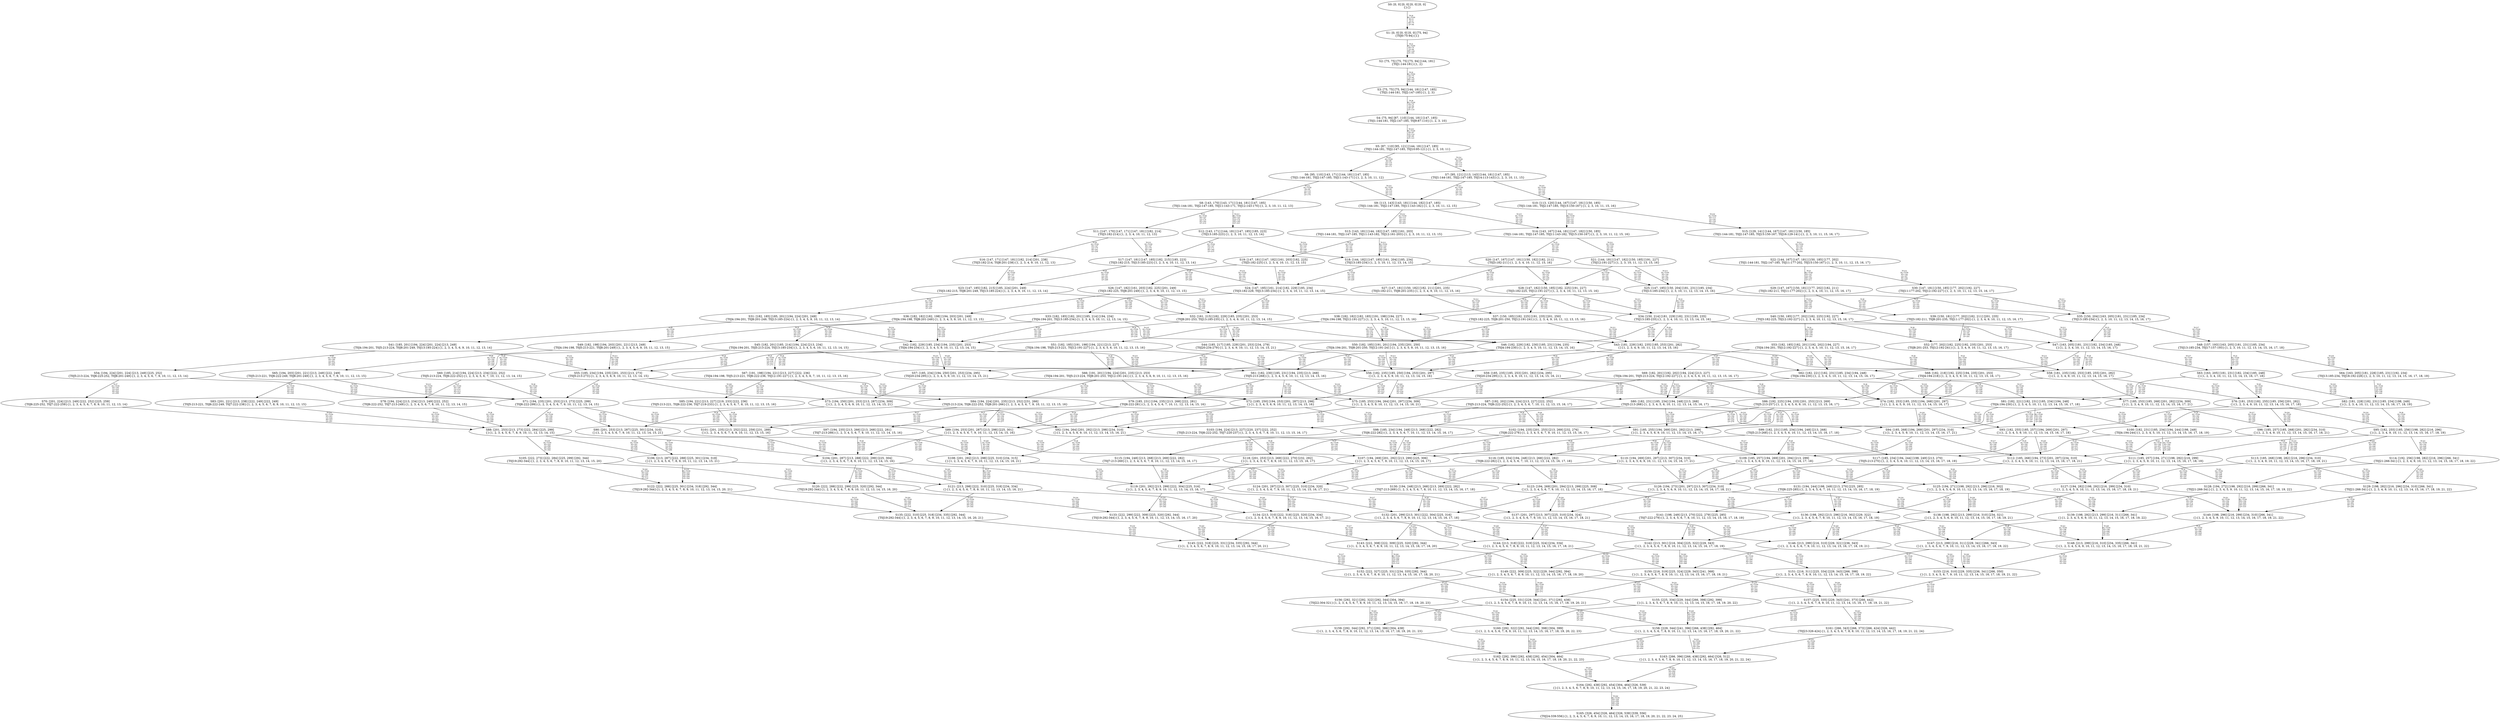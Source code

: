 digraph {
	S0[label="S0: [0, 0] [0, 0] [0, 0] [0, 0] \n{}{}"];
	S1[label="S1: [0, 0] [0, 0] [0, 0] [75, 94] \n{T0J0:75-94}{1}"];
	S2[label="S2: [75, 75] [75, 75] [75, 94] [144, 181] \n{T0J1:144-181}{1, 2}"];
	S3[label="S3: [75, 75] [75, 94] [144, 181] [147, 185] \n{T0J1:144-181, T0J2:147-185}{1, 2, 3}"];
	S4[label="S4: [75, 94] [87, 110] [144, 181] [147, 185] \n{T0J1:144-181, T0J2:147-185, T0J9:87-110}{1, 2, 3, 10}"];
	S5[label="S5: [87, 110] [95, 121] [144, 181] [147, 185] \n{T0J1:144-181, T0J2:147-185, T0J10:95-121}{1, 2, 3, 10, 11}"];
	S6[label="S6: [95, 110] [143, 171] [144, 181] [147, 185] \n{T0J1:144-181, T0J2:147-185, T0J11:143-171}{1, 2, 3, 10, 11, 12}"];
	S7[label="S7: [95, 121] [113, 143] [144, 181] [147, 185] \n{T0J1:144-181, T0J2:147-185, T0J14:113-143}{1, 2, 3, 10, 11, 15}"];
	S8[label="S8: [143, 170] [143, 171] [144, 181] [147, 185] \n{T0J1:144-181, T0J2:147-185, T0J11:143-171, T0J12:143-170}{1, 2, 3, 10, 11, 12, 13}"];
	S9[label="S9: [113, 143] [143, 181] [144, 182] [147, 185] \n{T0J1:144-181, T0J2:147-185, T0J11:143-182}{1, 2, 3, 10, 11, 12, 15}"];
	S10[label="S10: [113, 120] [144, 167] [147, 181] [150, 185] \n{T0J1:144-181, T0J2:147-185, T0J15:150-167}{1, 2, 3, 10, 11, 15, 16}"];
	S11[label="S11: [147, 170] [147, 171] [147, 181] [182, 214] \n{T0J3:182-214}{1, 2, 3, 4, 10, 11, 12, 13}"];
	S12[label="S12: [143, 171] [144, 181] [147, 185] [185, 223] \n{T0J13:185-223}{1, 2, 3, 10, 11, 12, 13, 14}"];
	S13[label="S13: [143, 181] [144, 182] [147, 185] [161, 203] \n{T0J1:144-181, T0J2:147-185, T0J11:143-182, T0J12:161-203}{1, 2, 3, 10, 11, 12, 13, 15}"];
	S14[label="S14: [143, 167] [144, 181] [147, 182] [150, 185] \n{T0J1:144-181, T0J2:147-185, T0J11:143-182, T0J15:150-167}{1, 2, 3, 10, 11, 12, 15, 16}"];
	S15[label="S15: [129, 141] [144, 167] [147, 181] [150, 185] \n{T0J1:144-181, T0J2:147-185, T0J15:150-167, T0J16:129-141}{1, 2, 3, 10, 11, 15, 16, 17}"];
	S16[label="S16: [147, 171] [147, 181] [182, 214] [201, 238] \n{T0J3:182-214, T0J8:201-238}{1, 2, 3, 4, 9, 10, 11, 12, 13}"];
	S17[label="S17: [147, 181] [147, 185] [182, 215] [185, 223] \n{T0J3:182-215, T0J13:185-223}{1, 2, 3, 4, 10, 11, 12, 13, 14}"];
	S18[label="S18: [144, 182] [147, 185] [161, 204] [185, 234] \n{T0J13:185-234}{1, 2, 3, 10, 11, 12, 13, 14, 15}"];
	S19[label="S19: [147, 181] [147, 182] [161, 203] [182, 225] \n{T0J3:182-225}{1, 2, 3, 4, 10, 11, 12, 13, 15}"];
	S20[label="S20: [147, 167] [147, 181] [150, 182] [182, 211] \n{T0J3:182-211}{1, 2, 3, 4, 10, 11, 12, 15, 16}"];
	S21[label="S21: [144, 181] [147, 182] [150, 185] [191, 227] \n{T0J12:191-227}{1, 2, 3, 10, 11, 12, 13, 15, 16}"];
	S22[label="S22: [144, 167] [147, 181] [150, 185] [177, 202] \n{T0J1:144-181, T0J2:147-185, T0J11:177-202, T0J15:150-167}{1, 2, 3, 10, 11, 12, 15, 16, 17}"];
	S23[label="S23: [147, 185] [182, 215] [185, 224] [201, 249] \n{T0J3:182-215, T0J8:201-249, T0J13:185-224}{1, 2, 3, 4, 9, 10, 11, 12, 13, 14}"];
	S24[label="S24: [147, 185] [161, 214] [182, 229] [185, 234] \n{T0J3:182-229, T0J13:185-234}{1, 2, 3, 4, 10, 11, 12, 13, 14, 15}"];
	S25[label="S25: [147, 185] [150, 204] [181, 231] [185, 234] \n{T0J13:185-234}{1, 2, 3, 10, 11, 12, 13, 14, 15, 16}"];
	S26[label="S26: [147, 182] [161, 203] [182, 225] [201, 249] \n{T0J3:182-225, T0J8:201-249}{1, 2, 3, 4, 9, 10, 11, 12, 13, 15}"];
	S27[label="S27: [147, 181] [150, 182] [182, 211] [201, 235] \n{T0J3:182-211, T0J8:201-235}{1, 2, 3, 4, 9, 10, 11, 12, 15, 16}"];
	S28[label="S28: [147, 182] [150, 185] [182, 225] [191, 227] \n{T0J3:182-225, T0J12:191-227}{1, 2, 3, 4, 10, 11, 12, 13, 15, 16}"];
	S29[label="S29: [147, 167] [150, 181] [177, 202] [182, 211] \n{T0J3:182-211, T0J11:177-202}{1, 2, 3, 4, 10, 11, 12, 15, 16, 17}"];
	S30[label="S30: [147, 181] [150, 185] [177, 202] [192, 227] \n{T0J11:177-202, T0J12:192-227}{1, 2, 3, 10, 11, 12, 13, 15, 16, 17}"];
	S31[label="S31: [182, 185] [185, 201] [194, 224] [201, 249] \n{T0J4:194-201, T0J8:201-249, T0J13:185-224}{1, 2, 3, 4, 5, 9, 10, 11, 12, 13, 14}"];
	S32[label="S32: [161, 215] [182, 229] [185, 235] [201, 253] \n{T0J8:201-253, T0J13:185-235}{1, 2, 3, 4, 9, 10, 11, 12, 13, 14, 15}"];
	S33[label="S33: [182, 185] [182, 201] [185, 214] [194, 234] \n{T0J4:194-201, T0J13:185-234}{1, 2, 3, 4, 5, 10, 11, 12, 13, 14, 15}"];
	S34[label="S34: [150, 214] [181, 229] [182, 231] [185, 235] \n{T0J13:185-235}{1, 2, 3, 4, 10, 11, 12, 13, 14, 15, 16}"];
	S35[label="S35: [150, 204] [163, 205] [181, 231] [185, 234] \n{T0J13:185-234}{1, 2, 3, 10, 11, 12, 13, 14, 15, 16, 17}"];
	S36[label="S36: [182, 182] [182, 198] [194, 203] [201, 249] \n{T0J4:194-198, T0J8:201-249}{1, 2, 3, 4, 5, 9, 10, 11, 12, 13, 15}"];
	S37[label="S37: [150, 185] [182, 225] [191, 235] [201, 250] \n{T0J3:182-225, T0J8:201-250, T0J12:191-241}{1, 2, 3, 4, 9, 10, 11, 12, 13, 15, 16}"];
	S38[label="S38: [182, 182] [182, 185] [191, 198] [194, 227] \n{T0J4:194-198, T0J12:191-227}{1, 2, 3, 4, 5, 10, 11, 12, 13, 15, 16}"];
	S39[label="S39: [150, 181] [177, 202] [182, 211] [201, 235] \n{T0J3:182-211, T0J8:201-235, T0J11:177-202}{1, 2, 3, 4, 9, 10, 11, 12, 15, 16, 17}"];
	S40[label="S40: [150, 185] [177, 202] [182, 225] [192, 227] \n{T0J3:182-225, T0J12:192-227}{1, 2, 3, 4, 10, 11, 12, 13, 15, 16, 17}"];
	S41[label="S41: [185, 201] [194, 224] [201, 224] [213, 249] \n{T0J4:194-201, T0J5:213-224, T0J8:201-249, T0J13:185-224}{1, 2, 3, 4, 5, 6, 9, 10, 11, 12, 13, 14}"];
	S42[label="S42: [182, 229] [185, 234] [194, 235] [201, 253] \n{T0J4:194-234}{1, 2, 3, 4, 5, 9, 10, 11, 12, 13, 14, 15}"];
	S43[label="S43: [181, 229] [182, 235] [185, 253] [201, 282] \n{}{1, 2, 3, 4, 9, 10, 11, 12, 13, 14, 15, 16}"];
	S44[label="S44: [185, 217] [185, 229] [201, 253] [234, 279] \n{T0J20:234-279}{1, 2, 3, 4, 9, 10, 11, 12, 13, 14, 15, 21}"];
	S45[label="S45: [182, 201] [185, 214] [194, 224] [213, 234] \n{T0J4:194-201, T0J5:213-224, T0J13:185-234}{1, 2, 3, 4, 5, 6, 10, 11, 12, 13, 14, 15}"];
	S46[label="S46: [182, 229] [182, 230] [185, 231] [194, 235] \n{T0J4:194-230}{1, 2, 3, 4, 5, 10, 11, 12, 13, 14, 15, 16}"];
	S47[label="S47: [163, 205] [181, 231] [182, 234] [185, 248] \n{}{1, 2, 3, 4, 10, 11, 12, 13, 14, 15, 16, 17}"];
	S48[label="S48: [157, 193] [163, 205] [181, 231] [185, 234] \n{T0J13:185-234, T0J17:157-193}{1, 2, 3, 10, 11, 12, 13, 14, 15, 16, 17, 18}"];
	S49[label="S49: [182, 198] [194, 203] [201, 221] [213, 249] \n{T0J4:194-198, T0J5:213-221, T0J8:201-249}{1, 2, 3, 4, 5, 6, 9, 10, 11, 12, 13, 15}"];
	S50[label="S50: [182, 185] [191, 201] [194, 235] [201, 250] \n{T0J4:194-201, T0J8:201-250, T0J12:191-241}{1, 2, 3, 4, 5, 9, 10, 11, 12, 13, 15, 16}"];
	S51[label="S51: [182, 185] [191, 198] [194, 221] [213, 227] \n{T0J4:194-198, T0J5:213-221, T0J12:191-227}{1, 2, 3, 4, 5, 6, 10, 11, 12, 13, 15, 16}"];
	S52[label="S52: [177, 202] [182, 225] [192, 235] [201, 253] \n{T0J8:201-253, T0J12:192-241}{1, 2, 3, 4, 9, 10, 11, 12, 13, 15, 16, 17}"];
	S53[label="S53: [182, 185] [182, 201] [192, 202] [194, 227] \n{T0J4:194-201, T0J12:192-227}{1, 2, 3, 4, 5, 10, 11, 12, 13, 15, 16, 17}"];
	S54[label="S54: [194, 224] [201, 224] [213, 249] [225, 252] \n{T0J5:213-224, T0J6:225-252, T0J8:201-249}{1, 2, 3, 4, 5, 6, 7, 9, 10, 11, 12, 13, 14}"];
	S55[label="S55: [185, 234] [194, 235] [201, 253] [213, 273] \n{T0J5:213-273}{1, 2, 3, 4, 5, 6, 9, 10, 11, 12, 13, 14, 15}"];
	S56[label="S56: [182, 235] [185, 250] [194, 253] [201, 297] \n{}{1, 2, 3, 4, 5, 9, 10, 11, 12, 13, 14, 15, 16}"];
	S57[label="S57: [185, 234] [194, 250] [201, 253] [234, 295] \n{T0J20:234-295}{1, 2, 3, 4, 5, 9, 10, 11, 12, 13, 14, 15, 21}"];
	S58[label="S58: [181, 235] [182, 253] [185, 255] [201, 282] \n{}{1, 2, 3, 4, 9, 10, 11, 12, 13, 14, 15, 16, 17}"];
	S59[label="S59: [185, 235] [185, 253] [201, 282] [234, 295] \n{T0J20:234-295}{1, 2, 3, 4, 9, 10, 11, 12, 13, 14, 15, 16, 21}"];
	S60[label="S60: [185, 214] [194, 224] [213, 234] [222, 252] \n{T0J5:213-224, T0J6:222-252}{1, 2, 3, 4, 5, 6, 7, 10, 11, 12, 13, 14, 15}"];
	S61[label="S61: [182, 230] [185, 231] [194, 235] [213, 268] \n{T0J5:213-268}{1, 2, 3, 4, 5, 6, 10, 11, 12, 13, 14, 15, 16}"];
	S62[label="S62: [182, 221] [182, 231] [185, 234] [194, 248] \n{T0J4:194-230}{1, 2, 3, 4, 5, 10, 11, 12, 13, 14, 15, 16, 17}"];
	S63[label="S63: [163, 205] [181, 231] [182, 234] [185, 248] \n{}{1, 2, 3, 4, 10, 11, 12, 13, 14, 15, 16, 17, 18}"];
	S64[label="S64: [163, 205] [181, 228] [185, 231] [192, 234] \n{T0J13:185-234, T0J18:192-228}{1, 2, 3, 10, 11, 12, 13, 14, 15, 16, 17, 18, 19}"];
	S65[label="S65: [194, 203] [201, 221] [213, 249] [222, 249] \n{T0J5:213-221, T0J6:222-249, T0J8:201-249}{1, 2, 3, 4, 5, 6, 7, 9, 10, 11, 12, 13, 15}"];
	S66[label="S66: [191, 201] [194, 224] [201, 235] [213, 253] \n{T0J4:194-201, T0J5:213-224, T0J8:201-253, T0J12:191-241}{1, 2, 3, 4, 5, 6, 9, 10, 11, 12, 13, 15, 16}"];
	S67[label="S67: [191, 198] [194, 221] [213, 227] [222, 236] \n{T0J4:194-198, T0J5:213-221, T0J6:222-236, T0J12:191-227}{1, 2, 3, 4, 5, 6, 7, 10, 11, 12, 13, 15, 16}"];
	S68[label="S68: [182, 218] [192, 225] [194, 235] [201, 253] \n{T0J4:194-218}{1, 2, 3, 4, 5, 9, 10, 11, 12, 13, 15, 16, 17}"];
	S69[label="S69: [182, 201] [192, 202] [194, 224] [213, 227] \n{T0J4:194-201, T0J5:213-224, T0J12:192-227}{1, 2, 3, 4, 5, 6, 10, 11, 12, 13, 15, 16, 17}"];
	S70[label="S70: [201, 224] [213, 249] [222, 252] [225, 259] \n{T0J6:225-252, T0J7:222-259}{1, 2, 3, 4, 5, 6, 7, 8, 9, 10, 11, 12, 13, 14}"];
	S71[label="S71: [194, 235] [201, 253] [213, 273] [225, 299] \n{T0J6:222-299}{1, 2, 3, 4, 5, 6, 7, 9, 10, 11, 12, 13, 14, 15}"];
	S72[label="S72: [185, 250] [194, 253] [201, 287] [213, 298] \n{}{1, 2, 3, 4, 5, 6, 9, 10, 11, 12, 13, 14, 15, 16}"];
	S73[label="S73: [194, 250] [201, 253] [213, 287] [234, 309] \n{}{1, 2, 3, 4, 5, 6, 9, 10, 11, 12, 13, 14, 15, 21}"];
	S74[label="S74: [182, 253] [185, 255] [194, 268] [201, 297] \n{}{1, 2, 3, 4, 5, 9, 10, 11, 12, 13, 14, 15, 16, 17}"];
	S75[label="S75: [185, 253] [194, 264] [201, 297] [234, 309] \n{}{1, 2, 3, 4, 5, 9, 10, 11, 12, 13, 14, 15, 16, 21}"];
	S76[label="S76: [181, 253] [182, 255] [185, 256] [201, 282] \n{}{1, 2, 3, 4, 9, 10, 11, 12, 13, 14, 15, 16, 17, 18}"];
	S77[label="S77: [185, 253] [185, 268] [201, 282] [234, 309] \n{}{1, 2, 3, 4, 9, 10, 11, 12, 13, 14, 15, 16, 17, 21}"];
	S78[label="S78: [194, 224] [213, 234] [213, 249] [222, 252] \n{T0J6:222-252, T0J7:213-249}{1, 2, 3, 4, 5, 6, 7, 8, 10, 11, 12, 13, 14, 15}"];
	S79[label="S79: [185, 231] [194, 235] [213, 268] [222, 281] \n{T0J6:222-281}{1, 2, 3, 4, 5, 6, 7, 10, 11, 12, 13, 14, 15, 16}"];
	S80[label="S80: [182, 231] [185, 234] [194, 248] [213, 268] \n{T0J5:213-268}{1, 2, 3, 4, 5, 6, 10, 11, 12, 13, 14, 15, 16, 17}"];
	S81[label="S81: [182, 221] [182, 231] [185, 234] [194, 248] \n{T0J4:194-230}{1, 2, 3, 4, 5, 10, 11, 12, 13, 14, 15, 16, 17, 18}"];
	S82[label="S82: [181, 228] [182, 231] [185, 234] [198, 249] \n{}{1, 2, 3, 4, 10, 11, 12, 13, 14, 15, 16, 17, 18, 19}"];
	S83[label="S83: [201, 221] [213, 238] [222, 249] [222, 249] \n{T0J5:213-221, T0J6:222-249, T0J7:222-238}{1, 2, 3, 4, 5, 6, 7, 8, 9, 10, 11, 12, 13, 15}"];
	S84[label="S84: [194, 224] [201, 235] [213, 252] [231, 266] \n{T0J5:213-224, T0J6:222-252, T0J8:201-266}{1, 2, 3, 4, 5, 6, 7, 9, 10, 11, 12, 13, 15, 16}"];
	S85[label="S85: [194, 221] [213, 227] [219, 233] [222, 236] \n{T0J5:213-221, T0J6:222-236, T0J7:219-233}{1, 2, 3, 4, 5, 6, 7, 8, 10, 11, 12, 13, 15, 16}"];
	S86[label="S86: [192, 225] [194, 235] [201, 253] [213, 269] \n{T0J5:213-257}{1, 2, 3, 4, 5, 6, 9, 10, 11, 12, 13, 15, 16, 17}"];
	S87[label="S87: [192, 202] [194, 224] [213, 227] [222, 252] \n{T0J5:213-224, T0J6:222-252}{1, 2, 3, 4, 5, 6, 7, 10, 11, 12, 13, 15, 16, 17}"];
	S88[label="S88: [201, 253] [213, 273] [222, 284] [225, 299] \n{}{1, 2, 3, 4, 5, 6, 7, 8, 9, 10, 11, 12, 13, 14, 15}"];
	S89[label="S89: [194, 253] [201, 287] [213, 298] [225, 301] \n{}{1, 2, 3, 4, 5, 6, 7, 9, 10, 11, 12, 13, 14, 15, 16}"];
	S90[label="S90: [201, 253] [213, 287] [225, 301] [234, 310] \n{}{1, 2, 3, 4, 5, 6, 7, 9, 10, 11, 12, 13, 14, 15, 21}"];
	S91[label="S91: [185, 255] [194, 269] [201, 292] [213, 299] \n{}{1, 2, 3, 4, 5, 6, 9, 10, 11, 12, 13, 14, 15, 16, 17}"];
	S92[label="S92: [194, 264] [201, 292] [213, 298] [234, 310] \n{}{1, 2, 3, 4, 5, 6, 9, 10, 11, 12, 13, 14, 15, 16, 21}"];
	S93[label="S93: [182, 255] [185, 257] [194, 269] [201, 297] \n{}{1, 2, 3, 4, 5, 9, 10, 11, 12, 13, 14, 15, 16, 17, 18}"];
	S94[label="S94: [185, 268] [194, 269] [201, 297] [234, 310] \n{}{1, 2, 3, 4, 5, 9, 10, 11, 12, 13, 14, 15, 16, 17, 21}"];
	S95[label="S95: [182, 255] [185, 256] [198, 282] [216, 296] \n{}{1, 2, 3, 4, 9, 10, 11, 12, 13, 14, 15, 16, 17, 18, 19}"];
	S96[label="S96: [185, 257] [185, 268] [201, 282] [234, 310] \n{}{1, 2, 3, 4, 9, 10, 11, 12, 13, 14, 15, 16, 17, 18, 21}"];
	S97[label="S97: [194, 235] [213, 266] [213, 268] [222, 281] \n{T0J7:213-266}{1, 2, 3, 4, 5, 6, 7, 8, 10, 11, 12, 13, 14, 15, 16}"];
	S98[label="S98: [185, 234] [194, 248] [213, 268] [222, 282] \n{T0J6:222-282}{1, 2, 3, 4, 5, 6, 7, 10, 11, 12, 13, 14, 15, 16, 17}"];
	S99[label="S99: [182, 231] [185, 234] [194, 248] [213, 268] \n{T0J5:213-268}{1, 2, 3, 4, 5, 6, 10, 11, 12, 13, 14, 15, 16, 17, 18}"];
	S100[label="S100: [182, 231] [185, 234] [194, 244] [198, 249] \n{T0J4:194-244}{1, 2, 3, 4, 5, 10, 11, 12, 13, 14, 15, 16, 17, 18, 19}"];
	S101[label="S101: [201, 235] [213, 252] [222, 259] [231, 289] \n{}{1, 2, 3, 4, 5, 6, 7, 8, 9, 10, 11, 12, 13, 15, 16}"];
	S102[label="S102: [194, 235] [201, 253] [213, 269] [232, 276] \n{T0J6:222-276}{1, 2, 3, 4, 5, 6, 7, 9, 10, 11, 12, 13, 15, 16, 17}"];
	S103[label="S103: [194, 224] [213, 227] [220, 237] [222, 252] \n{T0J5:213-224, T0J6:222-252, T0J7:220-237}{1, 2, 3, 4, 5, 6, 7, 8, 10, 11, 12, 13, 15, 16, 17}"];
	S104[label="S104: [201, 287] [213, 288] [222, 299] [225, 304] \n{}{1, 2, 3, 4, 5, 6, 7, 8, 9, 10, 11, 12, 13, 14, 15, 16}"];
	S105[label="S105: [222, 273] [222, 284] [225, 299] [292, 344] \n{T0J19:292-344}{1, 2, 3, 4, 5, 6, 7, 8, 9, 10, 11, 12, 13, 14, 15, 20}"];
	S106[label="S106: [213, 287] [222, 288] [225, 301] [234, 318] \n{}{1, 2, 3, 4, 5, 6, 7, 8, 9, 10, 11, 12, 13, 14, 15, 21}"];
	S107[label="S107: [194, 269] [201, 292] [213, 299] [225, 306] \n{}{1, 2, 3, 4, 5, 6, 7, 9, 10, 11, 12, 13, 14, 15, 16, 17}"];
	S108[label="S108: [201, 292] [213, 298] [225, 310] [234, 315] \n{}{1, 2, 3, 4, 5, 6, 7, 9, 10, 11, 12, 13, 14, 15, 16, 21}"];
	S109[label="S109: [185, 257] [194, 269] [201, 294] [213, 299] \n{}{1, 2, 3, 4, 5, 6, 9, 10, 11, 12, 13, 14, 15, 16, 17, 18}"];
	S110[label="S110: [194, 269] [201, 297] [213, 307] [234, 310] \n{}{1, 2, 3, 4, 5, 6, 9, 10, 11, 12, 13, 14, 15, 16, 17, 21}"];
	S111[label="S111: [185, 257] [194, 271] [198, 292] [216, 299] \n{}{1, 2, 3, 4, 5, 9, 10, 11, 12, 13, 14, 15, 16, 17, 18, 19}"];
	S112[label="S112: [185, 268] [194, 273] [201, 297] [234, 310] \n{}{1, 2, 3, 4, 5, 9, 10, 11, 12, 13, 14, 15, 16, 17, 18, 21}"];
	S113[label="S113: [185, 268] [198, 282] [216, 296] [234, 310] \n{}{1, 2, 3, 4, 9, 10, 11, 12, 13, 14, 15, 16, 17, 18, 19, 21}"];
	S114[label="S114: [192, 256] [198, 282] [216, 296] [266, 341] \n{T0J21:266-341}{1, 2, 3, 4, 9, 10, 11, 12, 13, 14, 15, 16, 17, 18, 19, 22}"];
	S115[label="S115: [194, 248] [213, 268] [213, 269] [222, 282] \n{T0J7:213-269}{1, 2, 3, 4, 5, 6, 7, 8, 10, 11, 12, 13, 14, 15, 16, 17}"];
	S116[label="S116: [185, 234] [194, 248] [213, 268] [222, 282] \n{T0J6:222-282}{1, 2, 3, 4, 5, 6, 7, 10, 11, 12, 13, 14, 15, 16, 17, 18}"];
	S117[label="S117: [185, 234] [194, 244] [198, 249] [213, 270] \n{T0J5:213-270}{1, 2, 3, 4, 5, 6, 10, 11, 12, 13, 14, 15, 16, 17, 18, 19}"];
	S118[label="S118: [201, 253] [213, 269] [222, 270] [232, 292] \n{}{1, 2, 3, 4, 5, 6, 7, 8, 9, 10, 11, 12, 13, 15, 16, 17}"];
	S119[label="S119: [201, 292] [213, 299] [222, 304] [225, 316] \n{}{1, 2, 3, 4, 5, 6, 7, 8, 9, 10, 11, 12, 13, 14, 15, 16, 17}"];
	S120[label="S120: [222, 288] [222, 299] [225, 320] [292, 344] \n{T0J19:292-344}{1, 2, 3, 4, 5, 6, 7, 8, 9, 10, 11, 12, 13, 14, 15, 16, 20}"];
	S121[label="S121: [213, 298] [222, 310] [225, 318] [234, 334] \n{}{1, 2, 3, 4, 5, 6, 7, 8, 9, 10, 11, 12, 13, 14, 15, 16, 21}"];
	S122[label="S122: [222, 288] [225, 301] [234, 318] [292, 344] \n{T0J19:292-344}{1, 2, 3, 4, 5, 6, 7, 8, 9, 10, 11, 12, 13, 14, 15, 20, 21}"];
	S123[label="S123: [194, 269] [201, 294] [213, 299] [225, 308] \n{}{1, 2, 3, 4, 5, 6, 7, 9, 10, 11, 12, 13, 14, 15, 16, 17, 18}"];
	S124[label="S124: [201, 297] [213, 307] [225, 310] [234, 320] \n{}{1, 2, 3, 4, 5, 6, 7, 9, 10, 11, 12, 13, 14, 15, 16, 17, 21}"];
	S125[label="S125: [194, 271] [198, 292] [213, 296] [216, 302] \n{}{1, 2, 3, 4, 5, 6, 9, 10, 11, 12, 13, 14, 15, 16, 17, 18, 19}"];
	S126[label="S126: [194, 273] [201, 297] [213, 307] [234, 310] \n{}{1, 2, 3, 4, 5, 6, 9, 10, 11, 12, 13, 14, 15, 16, 17, 18, 21}"];
	S127[label="S127: [194, 282] [198, 292] [216, 299] [234, 310] \n{}{1, 2, 3, 4, 5, 9, 10, 11, 12, 13, 14, 15, 16, 17, 18, 19, 21}"];
	S128[label="S128: [194, 272] [198, 292] [216, 299] [266, 341] \n{T0J21:266-341}{1, 2, 3, 4, 5, 9, 10, 11, 12, 13, 14, 15, 16, 17, 18, 19, 22}"];
	S129[label="S129: [198, 282] [216, 296] [234, 310] [266, 341] \n{T0J21:266-341}{1, 2, 3, 4, 9, 10, 11, 12, 13, 14, 15, 16, 17, 18, 19, 21, 22}"];
	S130[label="S130: [194, 248] [213, 268] [213, 269] [222, 282] \n{T0J7:213-269}{1, 2, 3, 4, 5, 6, 7, 8, 10, 11, 12, 13, 14, 15, 16, 17, 18}"];
	S131[label="S131: [194, 244] [198, 249] [213, 270] [225, 285] \n{T0J6:225-285}{1, 2, 3, 4, 5, 6, 7, 10, 11, 12, 13, 14, 15, 16, 17, 18, 19}"];
	S132[label="S132: [201, 299] [213, 301] [222, 304] [225, 316] \n{}{1, 2, 3, 4, 5, 6, 7, 8, 9, 10, 11, 12, 13, 14, 15, 16, 17, 18}"];
	S133[label="S133: [222, 299] [222, 309] [225, 320] [292, 344] \n{T0J19:292-344}{1, 2, 3, 4, 5, 6, 7, 8, 9, 10, 11, 12, 13, 14, 15, 16, 17, 20}"];
	S134[label="S134: [213, 310] [222, 318] [225, 320] [234, 334] \n{}{1, 2, 3, 4, 5, 6, 7, 8, 9, 10, 11, 12, 13, 14, 15, 16, 17, 21}"];
	S135[label="S135: [222, 310] [225, 318] [234, 335] [292, 344] \n{T0J19:292-344}{1, 2, 3, 4, 5, 6, 7, 8, 9, 10, 11, 12, 13, 14, 15, 16, 20, 21}"];
	S136[label="S136: [198, 292] [213, 296] [216, 302] [229, 322] \n{}{1, 2, 3, 4, 5, 6, 7, 9, 10, 11, 12, 13, 14, 15, 16, 17, 18, 19}"];
	S137[label="S137: [201, 297] [213, 307] [225, 310] [234, 324] \n{}{1, 2, 3, 4, 5, 6, 7, 9, 10, 11, 12, 13, 14, 15, 16, 17, 18, 21}"];
	S138[label="S138: [198, 292] [213, 299] [216, 310] [234, 321] \n{}{1, 2, 3, 4, 5, 6, 9, 10, 11, 12, 13, 14, 15, 16, 17, 18, 19, 21}"];
	S139[label="S139: [198, 292] [213, 299] [216, 311] [266, 341] \n{}{1, 2, 3, 4, 5, 6, 9, 10, 11, 12, 13, 14, 15, 16, 17, 18, 19, 22}"];
	S140[label="S140: [198, 296] [216, 299] [234, 310] [266, 341] \n{}{1, 2, 3, 4, 5, 9, 10, 11, 12, 13, 14, 15, 16, 17, 18, 19, 21, 22}"];
	S141[label="S141: [198, 249] [213, 270] [222, 279] [225, 285] \n{T0J7:222-279}{1, 2, 3, 4, 5, 6, 7, 8, 10, 11, 12, 13, 14, 15, 16, 17, 18, 19}"];
	S142[label="S142: [213, 301] [216, 304] [225, 322] [229, 343] \n{}{1, 2, 3, 4, 5, 6, 7, 8, 9, 10, 11, 12, 13, 14, 15, 16, 17, 18, 19}"];
	S143[label="S143: [222, 308] [222, 309] [225, 320] [292, 344] \n{}{1, 2, 3, 4, 5, 6, 7, 8, 9, 10, 11, 12, 13, 14, 15, 16, 17, 18, 20}"];
	S144[label="S144: [213, 318] [222, 319] [225, 324] [234, 334] \n{}{1, 2, 3, 4, 5, 6, 7, 8, 9, 10, 11, 12, 13, 14, 15, 16, 17, 18, 21}"];
	S145[label="S145: [222, 318] [225, 331] [234, 335] [292, 344] \n{}{1, 2, 3, 4, 5, 6, 7, 8, 9, 10, 11, 12, 13, 14, 15, 16, 17, 20, 21}"];
	S146[label="S146: [213, 299] [216, 310] [229, 321] [236, 343] \n{}{1, 2, 3, 4, 5, 6, 7, 9, 10, 11, 12, 13, 14, 15, 16, 17, 18, 19, 21}"];
	S147[label="S147: [213, 299] [216, 311] [229, 341] [266, 343] \n{}{1, 2, 3, 4, 5, 6, 7, 9, 10, 11, 12, 13, 14, 15, 16, 17, 18, 19, 22}"];
	S148[label="S148: [213, 299] [216, 310] [234, 335] [266, 341] \n{}{1, 2, 3, 4, 5, 6, 9, 10, 11, 12, 13, 14, 15, 16, 17, 18, 19, 21, 22}"];
	S149[label="S149: [222, 309] [225, 322] [229, 344] [292, 394] \n{}{1, 2, 3, 4, 5, 6, 7, 8, 9, 10, 11, 12, 13, 14, 15, 16, 17, 18, 19, 20}"];
	S150[label="S150: [216, 319] [225, 324] [229, 343] [241, 368] \n{}{1, 2, 3, 4, 5, 6, 7, 8, 9, 10, 11, 12, 13, 14, 15, 16, 17, 18, 19, 21}"];
	S151[label="S151: [216, 311] [225, 334] [229, 343] [266, 398] \n{}{1, 2, 3, 4, 5, 6, 7, 8, 9, 10, 11, 12, 13, 14, 15, 16, 17, 18, 19, 22}"];
	S152[label="S152: [222, 327] [225, 331] [234, 335] [292, 344] \n{}{1, 2, 3, 4, 5, 6, 7, 8, 9, 10, 11, 12, 13, 14, 15, 16, 17, 18, 20, 21}"];
	S153[label="S153: [216, 310] [229, 335] [236, 341] [266, 350] \n{}{1, 2, 3, 4, 5, 6, 7, 9, 10, 11, 12, 13, 14, 15, 16, 17, 18, 19, 21, 22}"];
	S154[label="S154: [225, 331] [229, 344] [241, 371] [292, 438] \n{}{1, 2, 3, 4, 5, 6, 7, 8, 9, 10, 11, 12, 13, 14, 15, 16, 17, 18, 19, 20, 21}"];
	S155[label="S155: [225, 334] [229, 344] [266, 398] [292, 399] \n{}{1, 2, 3, 4, 5, 6, 7, 8, 9, 10, 11, 12, 13, 14, 15, 16, 17, 18, 19, 20, 22}"];
	S156[label="S156: [292, 321] [292, 322] [292, 344] [304, 394] \n{T0J22:304-321}{1, 2, 3, 4, 5, 6, 7, 8, 9, 10, 11, 12, 13, 14, 15, 16, 17, 18, 19, 20, 23}"];
	S157[label="S157: [225, 335] [229, 343] [241, 373] [266, 442] \n{}{1, 2, 3, 4, 5, 6, 7, 8, 9, 10, 11, 12, 13, 14, 15, 16, 17, 18, 19, 21, 22}"];
	S158[label="S158: [229, 344] [241, 396] [266, 438] [292, 464] \n{}{1, 2, 3, 4, 5, 6, 7, 8, 9, 10, 11, 12, 13, 14, 15, 16, 17, 18, 19, 20, 21, 22}"];
	S159[label="S159: [292, 344] [292, 371] [292, 386] [304, 438] \n{}{1, 2, 3, 4, 5, 6, 7, 8, 9, 10, 11, 12, 13, 14, 15, 16, 17, 18, 19, 20, 21, 23}"];
	S160[label="S160: [292, 322] [292, 344] [292, 398] [304, 399] \n{}{1, 2, 3, 4, 5, 6, 7, 8, 9, 10, 11, 12, 13, 14, 15, 16, 17, 18, 19, 20, 22, 23}"];
	S161[label="S161: [266, 343] [266, 373] [266, 424] [326, 442] \n{T0J23:326-424}{1, 2, 3, 4, 5, 6, 7, 8, 9, 10, 11, 12, 13, 14, 15, 16, 17, 18, 19, 21, 22, 24}"];
	S162[label="S162: [292, 396] [292, 438] [292, 454] [304, 464] \n{}{1, 2, 3, 4, 5, 6, 7, 8, 9, 10, 11, 12, 13, 14, 15, 16, 17, 18, 19, 20, 21, 22, 23}"];
	S163[label="S163: [266, 396] [266, 438] [292, 464] [326, 512] \n{}{1, 2, 3, 4, 5, 6, 7, 8, 9, 10, 11, 12, 13, 14, 15, 16, 17, 18, 19, 20, 21, 22, 24}"];
	S164[label="S164: [292, 438] [292, 454] [304, 464] [326, 539] \n{}{1, 2, 3, 4, 5, 6, 7, 8, 9, 10, 11, 12, 13, 14, 15, 16, 17, 18, 19, 20, 21, 22, 23, 24}"];
	S165[label="S165: [326, 454] [326, 464] [326, 539] [339, 556] \n{T0J24:339-556}{1, 2, 3, 4, 5, 6, 7, 8, 9, 10, 11, 12, 13, 14, 15, 16, 17, 18, 19, 20, 21, 22, 23, 24, 25}"];
	S0 -> S1[label="T0 J0\nDL=3100\nES=0\nLS=0\nEF=75\nLF=94",fontsize=8];
	S1 -> S2[label="T0 J1\nDL=3100\nES=75\nLS=94\nEF=144\nLF=181",fontsize=8];
	S2 -> S3[label="T0 J2\nDL=3100\nES=75\nLS=94\nEF=147\nLF=185",fontsize=8];
	S3 -> S4[label="T0 J9\nDL=3100\nES=75\nLS=94\nEF=87\nLF=110",fontsize=8];
	S4 -> S5[label="T0 J10\nDL=3100\nES=87\nLS=110\nEF=95\nLF=121",fontsize=8];
	S5 -> S6[label="T0 J11\nDL=3100\nES=95\nLS=110\nEF=143\nLF=171",fontsize=8];
	S5 -> S7[label="T0 J14\nDL=3100\nES=87\nLS=110\nEF=113\nLF=143",fontsize=8];
	S6 -> S8[label="T0 J12\nDL=3100\nES=95\nLS=110\nEF=143\nLF=170",fontsize=8];
	S6 -> S9[label="T0 J14\nDL=3100\nES=95\nLS=110\nEF=121\nLF=143",fontsize=8];
	S7 -> S9[label="T0 J11\nDL=3100\nES=95\nLS=121\nEF=143\nLF=182",fontsize=8];
	S7 -> S10[label="T0 J15\nDL=3100\nES=113\nLS=120\nEF=150\nLF=167",fontsize=8];
	S8 -> S11[label="T0 J3\nDL=3100\nES=147\nLS=170\nEF=182\nLF=214",fontsize=8];
	S8 -> S12[label="T0 J13\nDL=3100\nES=143\nLS=170\nEF=185\nLF=223",fontsize=8];
	S9 -> S13[label="T0 J12\nDL=3100\nES=113\nLS=143\nEF=161\nLF=203",fontsize=8];
	S9 -> S14[label="T0 J15\nDL=3100\nES=113\nLS=120\nEF=150\nLF=167",fontsize=8];
	S10 -> S14[label="T0 J11\nDL=3100\nES=113\nLS=121\nEF=161\nLF=182",fontsize=8];
	S10 -> S15[label="T0 J16\nDL=3100\nES=113\nLS=120\nEF=129\nLF=141",fontsize=8];
	S11 -> S16[label="T0 J8\nDL=3100\nES=147\nLS=170\nEF=201\nLF=238",fontsize=8];
	S11 -> S17[label="T0 J13\nDL=3100\nES=147\nLS=170\nEF=189\nLF=223",fontsize=8];
	S12 -> S17[label="T0 J3\nDL=3100\nES=147\nLS=171\nEF=182\nLF=215",fontsize=8];
	S12 -> S18[label="T0 J14\nDL=3100\nES=143\nLS=171\nEF=169\nLF=204",fontsize=8];
	S13 -> S19[label="T0 J3\nDL=3100\nES=147\nLS=181\nEF=182\nLF=225",fontsize=8];
	S13 -> S18[label="T0 J13\nDL=3100\nES=143\nLS=181\nEF=185\nLF=234",fontsize=8];
	S14 -> S20[label="T0 J3\nDL=3100\nES=147\nLS=167\nEF=182\nLF=211",fontsize=8];
	S14 -> S21[label="T0 J12\nDL=3100\nES=143\nLS=167\nEF=191\nLF=227",fontsize=8];
	S15 -> S22[label="T0 J11\nDL=3100\nES=129\nLS=141\nEF=177\nLF=202",fontsize=8];
	S16 -> S23[label="T0 J13\nDL=3100\nES=147\nLS=171\nEF=189\nLF=224",fontsize=8];
	S17 -> S23[label="T0 J8\nDL=3100\nES=147\nLS=181\nEF=201\nLF=249",fontsize=8];
	S17 -> S24[label="T0 J14\nDL=3100\nES=147\nLS=181\nEF=173\nLF=214",fontsize=8];
	S18 -> S24[label="T0 J3\nDL=3100\nES=147\nLS=185\nEF=182\nLF=229",fontsize=8];
	S18 -> S25[label="T0 J15\nDL=3100\nES=144\nLS=184\nEF=181\nLF=231",fontsize=8];
	S19 -> S26[label="T0 J8\nDL=3100\nES=147\nLS=181\nEF=201\nLF=249",fontsize=8];
	S19 -> S24[label="T0 J13\nDL=3100\nES=147\nLS=181\nEF=189\nLF=234",fontsize=8];
	S20 -> S27[label="T0 J8\nDL=3100\nES=147\nLS=167\nEF=201\nLF=235",fontsize=8];
	S20 -> S28[label="T0 J12\nDL=3100\nES=147\nLS=167\nEF=195\nLF=227",fontsize=8];
	S21 -> S28[label="T0 J3\nDL=3100\nES=147\nLS=181\nEF=182\nLF=225",fontsize=8];
	S21 -> S25[label="T0 J13\nDL=3100\nES=144\nLS=181\nEF=186\nLF=234",fontsize=8];
	S22 -> S29[label="T0 J3\nDL=3100\nES=147\nLS=167\nEF=182\nLF=211",fontsize=8];
	S22 -> S30[label="T0 J12\nDL=3100\nES=144\nLS=167\nEF=192\nLF=227",fontsize=8];
	S23 -> S31[label="T0 J4\nDL=3100\nES=182\nLS=185\nEF=194\nLF=201",fontsize=8];
	S23 -> S32[label="T0 J14\nDL=3100\nES=147\nLS=185\nEF=173\nLF=218",fontsize=8];
	S24 -> S33[label="T0 J4\nDL=3100\nES=182\nLS=185\nEF=194\nLF=201",fontsize=8];
	S24 -> S32[label="T0 J8\nDL=3100\nES=147\nLS=185\nEF=201\nLF=253",fontsize=8];
	S24 -> S34[label="T0 J15\nDL=3100\nES=147\nLS=184\nEF=184\nLF=231",fontsize=8];
	S25 -> S34[label="T0 J3\nDL=3100\nES=147\nLS=185\nEF=182\nLF=229",fontsize=8];
	S25 -> S35[label="T0 J16\nDL=3100\nES=147\nLS=184\nEF=163\nLF=205",fontsize=8];
	S26 -> S36[label="T0 J4\nDL=3100\nES=182\nLS=182\nEF=194\nLF=198",fontsize=8];
	S26 -> S32[label="T0 J13\nDL=3100\nES=147\nLS=182\nEF=189\nLF=235",fontsize=8];
	S27 -> S37[label="T0 J12\nDL=3100\nES=147\nLS=181\nEF=195\nLF=241",fontsize=8];
	S28 -> S38[label="T0 J4\nDL=3100\nES=182\nLS=182\nEF=194\nLF=198",fontsize=8];
	S28 -> S37[label="T0 J8\nDL=3100\nES=147\nLS=182\nEF=201\nLF=250",fontsize=8];
	S28 -> S34[label="T0 J13\nDL=3100\nES=147\nLS=182\nEF=189\nLF=235",fontsize=8];
	S29 -> S39[label="T0 J8\nDL=3100\nES=147\nLS=167\nEF=201\nLF=235",fontsize=8];
	S29 -> S40[label="T0 J12\nDL=3100\nES=147\nLS=167\nEF=195\nLF=227",fontsize=8];
	S30 -> S40[label="T0 J3\nDL=3100\nES=147\nLS=181\nEF=182\nLF=225",fontsize=8];
	S30 -> S35[label="T0 J13\nDL=3100\nES=147\nLS=181\nEF=189\nLF=234",fontsize=8];
	S31 -> S41[label="T0 J5\nDL=3100\nES=182\nLS=185\nEF=213\nLF=224",fontsize=8];
	S31 -> S42[label="T0 J14\nDL=3100\nES=182\nLS=185\nEF=208\nLF=218",fontsize=8];
	S32 -> S42[label="T0 J4\nDL=3100\nES=182\nLS=218\nEF=194\nLF=234",fontsize=8];
	S32 -> S43[label="T0 J15\nDL=3100\nES=161\nLS=218\nEF=198\nLF=265",fontsize=8];
	S32 -> S44[label="T0 J20\nDL=3100\nES=185\nLS=217\nEF=234\nLF=279",fontsize=8];
	S33 -> S45[label="T0 J5\nDL=3100\nES=182\nLS=185\nEF=213\nLF=224",fontsize=8];
	S33 -> S42[label="T0 J8\nDL=3100\nES=182\nLS=185\nEF=236\nLF=253",fontsize=8];
	S33 -> S46[label="T0 J15\nDL=3100\nES=182\nLS=184\nEF=219\nLF=231",fontsize=8];
	S34 -> S46[label="T0 J4\nDL=3100\nES=182\nLS=214\nEF=194\nLF=230",fontsize=8];
	S34 -> S43[label="T0 J8\nDL=3100\nES=150\nLS=214\nEF=204\nLF=282",fontsize=8];
	S34 -> S47[label="T0 J16\nDL=3100\nES=150\nLS=184\nEF=166\nLF=205",fontsize=8];
	S35 -> S47[label="T0 J3\nDL=3100\nES=150\nLS=204\nEF=185\nLF=248",fontsize=8];
	S35 -> S48[label="T0 J17\nDL=3100\nES=150\nLS=184\nEF=157\nLF=193",fontsize=8];
	S36 -> S49[label="T0 J5\nDL=3100\nES=182\nLS=182\nEF=213\nLF=221",fontsize=8];
	S36 -> S42[label="T0 J13\nDL=3100\nES=182\nLS=182\nEF=224\nLF=235",fontsize=8];
	S37 -> S50[label="T0 J4\nDL=3100\nES=182\nLS=185\nEF=194\nLF=201",fontsize=8];
	S37 -> S43[label="T0 J13\nDL=3100\nES=150\nLS=185\nEF=192\nLF=238",fontsize=8];
	S38 -> S51[label="T0 J5\nDL=3100\nES=182\nLS=182\nEF=213\nLF=221",fontsize=8];
	S38 -> S50[label="T0 J8\nDL=3100\nES=182\nLS=182\nEF=236\nLF=250",fontsize=8];
	S38 -> S46[label="T0 J13\nDL=3100\nES=182\nLS=182\nEF=224\nLF=235",fontsize=8];
	S39 -> S52[label="T0 J12\nDL=3100\nES=150\nLS=181\nEF=198\nLF=241",fontsize=8];
	S40 -> S53[label="T0 J4\nDL=3100\nES=182\nLS=185\nEF=194\nLF=201",fontsize=8];
	S40 -> S52[label="T0 J8\nDL=3100\nES=150\nLS=185\nEF=204\nLF=253",fontsize=8];
	S40 -> S47[label="T0 J13\nDL=3100\nES=150\nLS=184\nEF=192\nLF=237",fontsize=8];
	S41 -> S54[label="T0 J6\nDL=3100\nES=185\nLS=201\nEF=225\nLF=252",fontsize=8];
	S41 -> S55[label="T0 J14\nDL=3100\nES=185\nLS=201\nEF=211\nLF=234",fontsize=8];
	S42 -> S55[label="T0 J5\nDL=3100\nES=182\nLS=234\nEF=213\nLF=273",fontsize=8];
	S42 -> S56[label="T0 J15\nDL=3100\nES=182\nLS=234\nEF=219\nLF=281",fontsize=8];
	S42 -> S57[label="T0 J20\nDL=3100\nES=185\nLS=233\nEF=234\nLF=295",fontsize=8];
	S43 -> S56[label="T0 J4\nDL=3100\nES=182\nLS=234\nEF=194\nLF=250",fontsize=8];
	S43 -> S58[label="T0 J16\nDL=3100\nES=181\nLS=234\nEF=197\nLF=255",fontsize=8];
	S43 -> S59[label="T0 J20\nDL=3100\nES=185\nLS=233\nEF=234\nLF=295",fontsize=8];
	S44 -> S57[label="T0 J4\nDL=3100\nES=185\nLS=234\nEF=197\nLF=250",fontsize=8];
	S44 -> S59[label="T0 J15\nDL=3100\nES=185\nLS=234\nEF=222\nLF=281",fontsize=8];
	S45 -> S60[label="T0 J6\nDL=3100\nES=182\nLS=201\nEF=222\nLF=252",fontsize=8];
	S45 -> S55[label="T0 J8\nDL=3100\nES=182\nLS=201\nEF=236\nLF=269",fontsize=8];
	S45 -> S61[label="T0 J15\nDL=3100\nES=182\nLS=184\nEF=219\nLF=231",fontsize=8];
	S46 -> S61[label="T0 J5\nDL=3100\nES=182\nLS=229\nEF=213\nLF=268",fontsize=8];
	S46 -> S56[label="T0 J8\nDL=3100\nES=182\nLS=229\nEF=236\nLF=297",fontsize=8];
	S46 -> S62[label="T0 J16\nDL=3100\nES=182\nLS=184\nEF=198\nLF=205",fontsize=8];
	S47 -> S62[label="T0 J4\nDL=3100\nES=182\nLS=205\nEF=194\nLF=221",fontsize=8];
	S47 -> S58[label="T0 J8\nDL=3100\nES=163\nLS=205\nEF=217\nLF=273",fontsize=8];
	S47 -> S63[label="T0 J17\nDL=3100\nES=163\nLS=184\nEF=170\nLF=193",fontsize=8];
	S48 -> S63[label="T0 J3\nDL=3100\nES=157\nLS=193\nEF=192\nLF=237",fontsize=8];
	S48 -> S64[label="T0 J18\nDL=3100\nES=157\nLS=184\nEF=192\nLF=228",fontsize=8];
	S49 -> S65[label="T0 J6\nDL=3100\nES=182\nLS=198\nEF=222\nLF=249",fontsize=8];
	S49 -> S55[label="T0 J13\nDL=3100\nES=182\nLS=198\nEF=224\nLF=251",fontsize=8];
	S50 -> S66[label="T0 J5\nDL=3100\nES=182\nLS=185\nEF=213\nLF=224",fontsize=8];
	S50 -> S56[label="T0 J13\nDL=3100\nES=182\nLS=185\nEF=224\nLF=238",fontsize=8];
	S51 -> S67[label="T0 J6\nDL=3100\nES=182\nLS=185\nEF=222\nLF=236",fontsize=8];
	S51 -> S66[label="T0 J8\nDL=3100\nES=182\nLS=185\nEF=236\nLF=253",fontsize=8];
	S51 -> S61[label="T0 J13\nDL=3100\nES=182\nLS=184\nEF=224\nLF=237",fontsize=8];
	S52 -> S68[label="T0 J4\nDL=3100\nES=182\nLS=202\nEF=194\nLF=218",fontsize=8];
	S52 -> S58[label="T0 J13\nDL=3100\nES=177\nLS=202\nEF=219\nLF=255",fontsize=8];
	S53 -> S69[label="T0 J5\nDL=3100\nES=182\nLS=185\nEF=213\nLF=224",fontsize=8];
	S53 -> S68[label="T0 J8\nDL=3100\nES=182\nLS=185\nEF=236\nLF=253",fontsize=8];
	S53 -> S62[label="T0 J13\nDL=3100\nES=182\nLS=184\nEF=224\nLF=237",fontsize=8];
	S54 -> S70[label="T0 J7\nDL=3100\nES=194\nLS=224\nEF=222\nLF=259",fontsize=8];
	S54 -> S71[label="T0 J14\nDL=3100\nES=194\nLS=224\nEF=220\nLF=257",fontsize=8];
	S55 -> S71[label="T0 J6\nDL=3100\nES=185\nLS=248\nEF=225\nLF=299",fontsize=8];
	S55 -> S72[label="T0 J15\nDL=3100\nES=185\nLS=247\nEF=222\nLF=294",fontsize=8];
	S55 -> S73[label="T0 J20\nDL=3100\nES=185\nLS=247\nEF=234\nLF=309",fontsize=8];
	S56 -> S72[label="T0 J5\nDL=3100\nES=182\nLS=248\nEF=213\nLF=287",fontsize=8];
	S56 -> S74[label="T0 J16\nDL=3100\nES=182\nLS=247\nEF=198\nLF=268",fontsize=8];
	S56 -> S75[label="T0 J20\nDL=3100\nES=185\nLS=247\nEF=234\nLF=309",fontsize=8];
	S57 -> S73[label="T0 J5\nDL=3100\nES=185\nLS=248\nEF=216\nLF=287",fontsize=8];
	S57 -> S75[label="T0 J15\nDL=3100\nES=185\nLS=247\nEF=222\nLF=294",fontsize=8];
	S58 -> S74[label="T0 J4\nDL=3100\nES=182\nLS=248\nEF=194\nLF=264",fontsize=8];
	S58 -> S76[label="T0 J17\nDL=3100\nES=181\nLS=247\nEF=188\nLF=256",fontsize=8];
	S58 -> S77[label="T0 J20\nDL=3100\nES=185\nLS=247\nEF=234\nLF=309",fontsize=8];
	S59 -> S75[label="T0 J4\nDL=3100\nES=185\nLS=248\nEF=197\nLF=264",fontsize=8];
	S59 -> S77[label="T0 J16\nDL=3100\nES=185\nLS=247\nEF=201\nLF=268",fontsize=8];
	S60 -> S78[label="T0 J7\nDL=3100\nES=185\nLS=214\nEF=213\nLF=249",fontsize=8];
	S60 -> S71[label="T0 J8\nDL=3100\nES=185\nLS=214\nEF=239\nLF=282",fontsize=8];
	S61 -> S79[label="T0 J6\nDL=3100\nES=182\nLS=230\nEF=222\nLF=281",fontsize=8];
	S61 -> S72[label="T0 J8\nDL=3100\nES=182\nLS=230\nEF=236\nLF=298",fontsize=8];
	S61 -> S80[label="T0 J16\nDL=3100\nES=182\nLS=184\nEF=198\nLF=205",fontsize=8];
	S62 -> S80[label="T0 J5\nDL=3100\nES=182\nLS=221\nEF=213\nLF=260",fontsize=8];
	S62 -> S74[label="T0 J8\nDL=3100\nES=182\nLS=221\nEF=236\nLF=289",fontsize=8];
	S62 -> S81[label="T0 J17\nDL=3100\nES=182\nLS=184\nEF=189\nLF=193",fontsize=8];
	S63 -> S81[label="T0 J4\nDL=3100\nES=182\nLS=205\nEF=194\nLF=221",fontsize=8];
	S63 -> S76[label="T0 J8\nDL=3100\nES=163\nLS=205\nEF=217\nLF=273",fontsize=8];
	S63 -> S82[label="T0 J18\nDL=3100\nES=163\nLS=184\nEF=198\nLF=228",fontsize=8];
	S64 -> S82[label="T0 J3\nDL=3100\nES=163\nLS=205\nEF=198\nLF=249",fontsize=8];
	S65 -> S83[label="T0 J7\nDL=3100\nES=194\nLS=203\nEF=222\nLF=238",fontsize=8];
	S65 -> S71[label="T0 J13\nDL=3100\nES=194\nLS=203\nEF=236\nLF=256",fontsize=8];
	S66 -> S84[label="T0 J6\nDL=3100\nES=191\nLS=201\nEF=231\nLF=252",fontsize=8];
	S66 -> S72[label="T0 J13\nDL=3100\nES=191\nLS=201\nEF=233\nLF=254",fontsize=8];
	S67 -> S85[label="T0 J7\nDL=3100\nES=191\nLS=198\nEF=219\nLF=233",fontsize=8];
	S67 -> S84[label="T0 J8\nDL=3100\nES=191\nLS=198\nEF=245\nLF=266",fontsize=8];
	S68 -> S86[label="T0 J5\nDL=3100\nES=182\nLS=218\nEF=213\nLF=257",fontsize=8];
	S68 -> S74[label="T0 J13\nDL=3100\nES=182\nLS=218\nEF=224\nLF=271",fontsize=8];
	S69 -> S87[label="T0 J6\nDL=3100\nES=182\nLS=201\nEF=222\nLF=252",fontsize=8];
	S69 -> S86[label="T0 J8\nDL=3100\nES=182\nLS=201\nEF=236\nLF=269",fontsize=8];
	S69 -> S80[label="T0 J13\nDL=3100\nES=182\nLS=184\nEF=224\nLF=237",fontsize=8];
	S70 -> S88[label="T0 J14\nDL=3100\nES=201\nLS=224\nEF=227\nLF=257",fontsize=8];
	S71 -> S88[label="T0 J7\nDL=3100\nES=194\nLS=249\nEF=222\nLF=284",fontsize=8];
	S71 -> S89[label="T0 J15\nDL=3100\nES=194\nLS=248\nEF=231\nLF=295",fontsize=8];
	S71 -> S90[label="T0 J20\nDL=3100\nES=194\nLS=248\nEF=243\nLF=310",fontsize=8];
	S72 -> S89[label="T0 J6\nDL=3100\nES=185\nLS=250\nEF=225\nLF=301",fontsize=8];
	S72 -> S91[label="T0 J16\nDL=3100\nES=185\nLS=248\nEF=201\nLF=269",fontsize=8];
	S72 -> S92[label="T0 J20\nDL=3100\nES=185\nLS=248\nEF=234\nLF=310",fontsize=8];
	S73 -> S90[label="T0 J6\nDL=3100\nES=194\nLS=250\nEF=234\nLF=301",fontsize=8];
	S73 -> S92[label="T0 J15\nDL=3100\nES=194\nLS=248\nEF=231\nLF=295",fontsize=8];
	S74 -> S91[label="T0 J5\nDL=3100\nES=182\nLS=253\nEF=213\nLF=292",fontsize=8];
	S74 -> S93[label="T0 J17\nDL=3100\nES=182\nLS=248\nEF=189\nLF=257",fontsize=8];
	S74 -> S94[label="T0 J20\nDL=3100\nES=185\nLS=248\nEF=234\nLF=310",fontsize=8];
	S75 -> S92[label="T0 J5\nDL=3100\nES=185\nLS=253\nEF=216\nLF=292",fontsize=8];
	S75 -> S94[label="T0 J16\nDL=3100\nES=185\nLS=248\nEF=201\nLF=269",fontsize=8];
	S76 -> S93[label="T0 J4\nDL=3100\nES=182\nLS=253\nEF=194\nLF=269",fontsize=8];
	S76 -> S95[label="T0 J18\nDL=3100\nES=181\nLS=248\nEF=216\nLF=292",fontsize=8];
	S76 -> S96[label="T0 J20\nDL=3100\nES=185\nLS=248\nEF=234\nLF=310",fontsize=8];
	S77 -> S94[label="T0 J4\nDL=3100\nES=185\nLS=253\nEF=197\nLF=269",fontsize=8];
	S77 -> S96[label="T0 J17\nDL=3100\nES=185\nLS=248\nEF=192\nLF=257",fontsize=8];
	S78 -> S88[label="T0 J8\nDL=3100\nES=194\nLS=224\nEF=248\nLF=292",fontsize=8];
	S79 -> S97[label="T0 J7\nDL=3100\nES=185\nLS=231\nEF=213\nLF=266",fontsize=8];
	S79 -> S89[label="T0 J8\nDL=3100\nES=185\nLS=231\nEF=239\nLF=299",fontsize=8];
	S80 -> S98[label="T0 J6\nDL=3100\nES=182\nLS=231\nEF=222\nLF=282",fontsize=8];
	S80 -> S91[label="T0 J8\nDL=3100\nES=182\nLS=231\nEF=236\nLF=299",fontsize=8];
	S80 -> S99[label="T0 J17\nDL=3100\nES=182\nLS=184\nEF=189\nLF=193",fontsize=8];
	S81 -> S99[label="T0 J5\nDL=3100\nES=182\nLS=221\nEF=213\nLF=260",fontsize=8];
	S81 -> S93[label="T0 J8\nDL=3100\nES=182\nLS=221\nEF=236\nLF=289",fontsize=8];
	S81 -> S100[label="T0 J18\nDL=3100\nES=182\nLS=184\nEF=217\nLF=228",fontsize=8];
	S82 -> S100[label="T0 J4\nDL=3100\nES=182\nLS=228\nEF=194\nLF=244",fontsize=8];
	S82 -> S95[label="T0 J8\nDL=3100\nES=181\nLS=228\nEF=235\nLF=296",fontsize=8];
	S83 -> S88[label="T0 J13\nDL=3100\nES=201\nLS=221\nEF=243\nLF=274",fontsize=8];
	S84 -> S101[label="T0 J7\nDL=3100\nES=194\nLS=224\nEF=222\nLF=259",fontsize=8];
	S84 -> S89[label="T0 J13\nDL=3100\nES=194\nLS=224\nEF=236\nLF=277",fontsize=8];
	S85 -> S101[label="T0 J8\nDL=3100\nES=194\nLS=221\nEF=248\nLF=289",fontsize=8];
	S86 -> S102[label="T0 J6\nDL=3100\nES=192\nLS=225\nEF=232\nLF=276",fontsize=8];
	S86 -> S91[label="T0 J13\nDL=3100\nES=192\nLS=225\nEF=234\nLF=278",fontsize=8];
	S87 -> S103[label="T0 J7\nDL=3100\nES=192\nLS=202\nEF=220\nLF=237",fontsize=8];
	S87 -> S102[label="T0 J8\nDL=3100\nES=192\nLS=202\nEF=246\nLF=270",fontsize=8];
	S88 -> S104[label="T0 J15\nDL=3100\nES=201\nLS=257\nEF=238\nLF=304",fontsize=8];
	S88 -> S105[label="T0 J19\nDL=3100\nES=222\nLS=256\nEF=292\nLF=344",fontsize=8];
	S88 -> S106[label="T0 J20\nDL=3100\nES=201\nLS=256\nEF=250\nLF=318",fontsize=8];
	S89 -> S104[label="T0 J7\nDL=3100\nES=194\nLS=253\nEF=222\nLF=288",fontsize=8];
	S89 -> S107[label="T0 J16\nDL=3100\nES=194\nLS=248\nEF=210\nLF=269",fontsize=8];
	S89 -> S108[label="T0 J20\nDL=3100\nES=194\nLS=248\nEF=243\nLF=310",fontsize=8];
	S90 -> S106[label="T0 J7\nDL=3100\nES=201\nLS=253\nEF=229\nLF=288",fontsize=8];
	S90 -> S108[label="T0 J15\nDL=3100\nES=201\nLS=248\nEF=238\nLF=295",fontsize=8];
	S91 -> S107[label="T0 J6\nDL=3100\nES=185\nLS=255\nEF=225\nLF=306",fontsize=8];
	S91 -> S109[label="T0 J17\nDL=3100\nES=185\nLS=248\nEF=192\nLF=257",fontsize=8];
	S91 -> S110[label="T0 J20\nDL=3100\nES=185\nLS=248\nEF=234\nLF=310",fontsize=8];
	S92 -> S108[label="T0 J6\nDL=3100\nES=194\nLS=264\nEF=234\nLF=315",fontsize=8];
	S92 -> S110[label="T0 J16\nDL=3100\nES=194\nLS=248\nEF=210\nLF=269",fontsize=8];
	S93 -> S109[label="T0 J5\nDL=3100\nES=182\nLS=255\nEF=213\nLF=294",fontsize=8];
	S93 -> S111[label="T0 J18\nDL=3100\nES=182\nLS=248\nEF=217\nLF=292",fontsize=8];
	S93 -> S112[label="T0 J20\nDL=3100\nES=185\nLS=248\nEF=234\nLF=310",fontsize=8];
	S94 -> S110[label="T0 J5\nDL=3100\nES=185\nLS=268\nEF=216\nLF=307",fontsize=8];
	S94 -> S112[label="T0 J17\nDL=3100\nES=185\nLS=248\nEF=192\nLF=257",fontsize=8];
	S95 -> S111[label="T0 J4\nDL=3100\nES=182\nLS=255\nEF=194\nLF=271",fontsize=8];
	S95 -> S113[label="T0 J20\nDL=3100\nES=185\nLS=248\nEF=234\nLF=310",fontsize=8];
	S95 -> S114[label="T0 J21\nDL=3100\nES=192\nLS=248\nEF=266\nLF=341",fontsize=8];
	S96 -> S112[label="T0 J4\nDL=3100\nES=185\nLS=257\nEF=197\nLF=273",fontsize=8];
	S96 -> S113[label="T0 J18\nDL=3100\nES=185\nLS=248\nEF=220\nLF=292",fontsize=8];
	S97 -> S104[label="T0 J8\nDL=3100\nES=194\nLS=235\nEF=248\nLF=303",fontsize=8];
	S98 -> S115[label="T0 J7\nDL=3100\nES=185\nLS=234\nEF=213\nLF=269",fontsize=8];
	S98 -> S107[label="T0 J8\nDL=3100\nES=185\nLS=234\nEF=239\nLF=302",fontsize=8];
	S99 -> S116[label="T0 J6\nDL=3100\nES=182\nLS=231\nEF=222\nLF=282",fontsize=8];
	S99 -> S109[label="T0 J8\nDL=3100\nES=182\nLS=231\nEF=236\nLF=299",fontsize=8];
	S99 -> S117[label="T0 J18\nDL=3100\nES=182\nLS=184\nEF=217\nLF=228",fontsize=8];
	S100 -> S117[label="T0 J5\nDL=3100\nES=182\nLS=231\nEF=213\nLF=270",fontsize=8];
	S100 -> S111[label="T0 J8\nDL=3100\nES=182\nLS=231\nEF=236\nLF=299",fontsize=8];
	S101 -> S104[label="T0 J13\nDL=3100\nES=201\nLS=235\nEF=243\nLF=288",fontsize=8];
	S102 -> S118[label="T0 J7\nDL=3100\nES=194\nLS=235\nEF=222\nLF=270",fontsize=8];
	S102 -> S107[label="T0 J13\nDL=3100\nES=194\nLS=235\nEF=236\nLF=288",fontsize=8];
	S103 -> S118[label="T0 J8\nDL=3100\nES=194\nLS=224\nEF=248\nLF=292",fontsize=8];
	S104 -> S119[label="T0 J16\nDL=3100\nES=201\nLS=287\nEF=217\nLF=308",fontsize=8];
	S104 -> S120[label="T0 J19\nDL=3100\nES=222\nLS=256\nEF=292\nLF=344",fontsize=8];
	S104 -> S121[label="T0 J20\nDL=3100\nES=201\nLS=256\nEF=250\nLF=318",fontsize=8];
	S105 -> S120[label="T0 J15\nDL=3100\nES=222\nLS=273\nEF=259\nLF=320",fontsize=8];
	S105 -> S122[label="T0 J20\nDL=3100\nES=222\nLS=256\nEF=271\nLF=318",fontsize=8];
	S106 -> S121[label="T0 J15\nDL=3100\nES=213\nLS=287\nEF=250\nLF=334",fontsize=8];
	S106 -> S122[label="T0 J19\nDL=3100\nES=222\nLS=256\nEF=292\nLF=344",fontsize=8];
	S107 -> S119[label="T0 J7\nDL=3100\nES=194\nLS=269\nEF=222\nLF=304",fontsize=8];
	S107 -> S123[label="T0 J17\nDL=3100\nES=194\nLS=248\nEF=201\nLF=257",fontsize=8];
	S107 -> S124[label="T0 J20\nDL=3100\nES=194\nLS=248\nEF=243\nLF=310",fontsize=8];
	S108 -> S121[label="T0 J7\nDL=3100\nES=201\nLS=292\nEF=229\nLF=327",fontsize=8];
	S108 -> S124[label="T0 J16\nDL=3100\nES=201\nLS=248\nEF=217\nLF=269",fontsize=8];
	S109 -> S123[label="T0 J6\nDL=3100\nES=185\nLS=257\nEF=225\nLF=308",fontsize=8];
	S109 -> S125[label="T0 J18\nDL=3100\nES=185\nLS=248\nEF=220\nLF=292",fontsize=8];
	S109 -> S126[label="T0 J20\nDL=3100\nES=185\nLS=248\nEF=234\nLF=310",fontsize=8];
	S110 -> S124[label="T0 J6\nDL=3100\nES=194\nLS=269\nEF=234\nLF=320",fontsize=8];
	S110 -> S126[label="T0 J17\nDL=3100\nES=194\nLS=248\nEF=201\nLF=257",fontsize=8];
	S111 -> S125[label="T0 J5\nDL=3100\nES=185\nLS=257\nEF=216\nLF=296",fontsize=8];
	S111 -> S127[label="T0 J20\nDL=3100\nES=185\nLS=248\nEF=234\nLF=310",fontsize=8];
	S111 -> S128[label="T0 J21\nDL=3100\nES=192\nLS=248\nEF=266\nLF=341",fontsize=8];
	S112 -> S126[label="T0 J5\nDL=3100\nES=185\nLS=268\nEF=216\nLF=307",fontsize=8];
	S112 -> S127[label="T0 J18\nDL=3100\nES=185\nLS=248\nEF=220\nLF=292",fontsize=8];
	S113 -> S127[label="T0 J4\nDL=3100\nES=185\nLS=268\nEF=197\nLF=284",fontsize=8];
	S113 -> S129[label="T0 J21\nDL=3100\nES=192\nLS=248\nEF=266\nLF=341",fontsize=8];
	S114 -> S128[label="T0 J4\nDL=3100\nES=192\nLS=256\nEF=204\nLF=272",fontsize=8];
	S114 -> S129[label="T0 J20\nDL=3100\nES=192\nLS=248\nEF=241\nLF=310",fontsize=8];
	S115 -> S119[label="T0 J8\nDL=3100\nES=194\nLS=248\nEF=248\nLF=316",fontsize=8];
	S116 -> S130[label="T0 J7\nDL=3100\nES=185\nLS=234\nEF=213\nLF=269",fontsize=8];
	S116 -> S123[label="T0 J8\nDL=3100\nES=185\nLS=234\nEF=239\nLF=302",fontsize=8];
	S117 -> S131[label="T0 J6\nDL=3100\nES=185\nLS=234\nEF=225\nLF=285",fontsize=8];
	S117 -> S125[label="T0 J8\nDL=3100\nES=185\nLS=234\nEF=239\nLF=302",fontsize=8];
	S118 -> S119[label="T0 J13\nDL=3100\nES=201\nLS=253\nEF=243\nLF=306",fontsize=8];
	S119 -> S132[label="T0 J17\nDL=3100\nES=201\nLS=292\nEF=208\nLF=301",fontsize=8];
	S119 -> S133[label="T0 J19\nDL=3100\nES=222\nLS=256\nEF=292\nLF=344",fontsize=8];
	S119 -> S134[label="T0 J20\nDL=3100\nES=201\nLS=256\nEF=250\nLF=318",fontsize=8];
	S120 -> S133[label="T0 J16\nDL=3100\nES=222\nLS=288\nEF=238\nLF=309",fontsize=8];
	S120 -> S135[label="T0 J20\nDL=3100\nES=222\nLS=256\nEF=271\nLF=318",fontsize=8];
	S121 -> S134[label="T0 J16\nDL=3100\nES=213\nLS=298\nEF=229\nLF=319",fontsize=8];
	S121 -> S135[label="T0 J19\nDL=3100\nES=222\nLS=256\nEF=292\nLF=344",fontsize=8];
	S122 -> S135[label="T0 J15\nDL=3100\nES=222\nLS=288\nEF=259\nLF=335",fontsize=8];
	S123 -> S132[label="T0 J7\nDL=3100\nES=194\nLS=269\nEF=222\nLF=304",fontsize=8];
	S123 -> S136[label="T0 J18\nDL=3100\nES=194\nLS=248\nEF=229\nLF=292",fontsize=8];
	S123 -> S137[label="T0 J20\nDL=3100\nES=194\nLS=248\nEF=243\nLF=310",fontsize=8];
	S124 -> S134[label="T0 J7\nDL=3100\nES=201\nLS=297\nEF=229\nLF=332",fontsize=8];
	S124 -> S137[label="T0 J17\nDL=3100\nES=201\nLS=248\nEF=208\nLF=257",fontsize=8];
	S125 -> S136[label="T0 J6\nDL=3100\nES=194\nLS=271\nEF=234\nLF=322",fontsize=8];
	S125 -> S138[label="T0 J20\nDL=3100\nES=194\nLS=248\nEF=243\nLF=310",fontsize=8];
	S125 -> S139[label="T0 J21\nDL=3100\nES=194\nLS=248\nEF=268\nLF=341",fontsize=8];
	S126 -> S137[label="T0 J6\nDL=3100\nES=194\nLS=273\nEF=234\nLF=324",fontsize=8];
	S126 -> S138[label="T0 J18\nDL=3100\nES=194\nLS=248\nEF=229\nLF=292",fontsize=8];
	S127 -> S138[label="T0 J5\nDL=3100\nES=194\nLS=282\nEF=225\nLF=321",fontsize=8];
	S127 -> S140[label="T0 J21\nDL=3100\nES=194\nLS=248\nEF=268\nLF=341",fontsize=8];
	S128 -> S139[label="T0 J5\nDL=3100\nES=194\nLS=272\nEF=225\nLF=311",fontsize=8];
	S128 -> S140[label="T0 J20\nDL=3100\nES=194\nLS=248\nEF=243\nLF=310",fontsize=8];
	S129 -> S140[label="T0 J4\nDL=3100\nES=198\nLS=282\nEF=210\nLF=298",fontsize=8];
	S130 -> S132[label="T0 J8\nDL=3100\nES=194\nLS=248\nEF=248\nLF=316",fontsize=8];
	S131 -> S141[label="T0 J7\nDL=3100\nES=194\nLS=244\nEF=222\nLF=279",fontsize=8];
	S131 -> S136[label="T0 J8\nDL=3100\nES=194\nLS=244\nEF=248\nLF=312",fontsize=8];
	S132 -> S142[label="T0 J18\nDL=3100\nES=201\nLS=299\nEF=236\nLF=343",fontsize=8];
	S132 -> S143[label="T0 J19\nDL=3100\nES=222\nLS=256\nEF=292\nLF=344",fontsize=8];
	S132 -> S144[label="T0 J20\nDL=3100\nES=201\nLS=256\nEF=250\nLF=318",fontsize=8];
	S133 -> S143[label="T0 J17\nDL=3100\nES=222\nLS=299\nEF=229\nLF=308",fontsize=8];
	S133 -> S145[label="T0 J20\nDL=3100\nES=222\nLS=256\nEF=271\nLF=318",fontsize=8];
	S134 -> S144[label="T0 J17\nDL=3100\nES=213\nLS=310\nEF=220\nLF=319",fontsize=8];
	S134 -> S145[label="T0 J19\nDL=3100\nES=222\nLS=256\nEF=292\nLF=344",fontsize=8];
	S135 -> S145[label="T0 J16\nDL=3100\nES=222\nLS=310\nEF=238\nLF=331",fontsize=8];
	S136 -> S142[label="T0 J7\nDL=3100\nES=198\nLS=292\nEF=226\nLF=327",fontsize=8];
	S136 -> S146[label="T0 J20\nDL=3100\nES=198\nLS=248\nEF=247\nLF=310",fontsize=8];
	S136 -> S147[label="T0 J21\nDL=3100\nES=198\nLS=248\nEF=272\nLF=341",fontsize=8];
	S137 -> S144[label="T0 J7\nDL=3100\nES=201\nLS=297\nEF=229\nLF=332",fontsize=8];
	S137 -> S146[label="T0 J18\nDL=3100\nES=201\nLS=248\nEF=236\nLF=292",fontsize=8];
	S138 -> S146[label="T0 J6\nDL=3100\nES=198\nLS=292\nEF=238\nLF=343",fontsize=8];
	S138 -> S148[label="T0 J21\nDL=3100\nES=198\nLS=248\nEF=272\nLF=341",fontsize=8];
	S139 -> S147[label="T0 J6\nDL=3100\nES=198\nLS=292\nEF=238\nLF=343",fontsize=8];
	S139 -> S148[label="T0 J20\nDL=3100\nES=198\nLS=248\nEF=247\nLF=310",fontsize=8];
	S140 -> S148[label="T0 J5\nDL=3100\nES=198\nLS=296\nEF=229\nLF=335",fontsize=8];
	S141 -> S142[label="T0 J8\nDL=3100\nES=198\nLS=249\nEF=252\nLF=317",fontsize=8];
	S142 -> S149[label="T0 J19\nDL=3100\nES=222\nLS=306\nEF=292\nLF=394",fontsize=8];
	S142 -> S150[label="T0 J20\nDL=3100\nES=213\nLS=306\nEF=262\nLF=368",fontsize=8];
	S142 -> S151[label="T0 J21\nDL=3100\nES=213\nLS=305\nEF=287\nLF=398",fontsize=8];
	S143 -> S149[label="T0 J18\nDL=3100\nES=222\nLS=308\nEF=257\nLF=352",fontsize=8];
	S143 -> S152[label="T0 J20\nDL=3100\nES=222\nLS=256\nEF=271\nLF=318",fontsize=8];
	S144 -> S150[label="T0 J18\nDL=3100\nES=213\nLS=318\nEF=248\nLF=362",fontsize=8];
	S144 -> S152[label="T0 J19\nDL=3100\nES=222\nLS=256\nEF=292\nLF=344",fontsize=8];
	S145 -> S152[label="T0 J17\nDL=3100\nES=222\nLS=318\nEF=229\nLF=327",fontsize=8];
	S146 -> S150[label="T0 J7\nDL=3100\nES=213\nLS=299\nEF=241\nLF=334",fontsize=8];
	S146 -> S153[label="T0 J21\nDL=3100\nES=213\nLS=248\nEF=287\nLF=341",fontsize=8];
	S147 -> S151[label="T0 J7\nDL=3100\nES=213\nLS=299\nEF=241\nLF=334",fontsize=8];
	S147 -> S153[label="T0 J20\nDL=3100\nES=213\nLS=248\nEF=262\nLF=310",fontsize=8];
	S148 -> S153[label="T0 J6\nDL=3100\nES=213\nLS=299\nEF=253\nLF=350",fontsize=8];
	S149 -> S154[label="T0 J20\nDL=3100\nES=222\nLS=309\nEF=271\nLF=371",fontsize=8];
	S149 -> S155[label="T0 J21\nDL=3100\nES=222\nLS=305\nEF=296\nLF=398",fontsize=8];
	S149 -> S156[label="T0 J22\nDL=3100\nES=292\nLS=305\nEF=304\nLF=321",fontsize=8];
	S150 -> S154[label="T0 J19\nDL=3100\nES=222\nLS=350\nEF=292\nLF=438",fontsize=8];
	S150 -> S157[label="T0 J21\nDL=3100\nES=216\nLS=349\nEF=290\nLF=442",fontsize=8];
	S151 -> S155[label="T0 J19\nDL=3100\nES=222\nLS=311\nEF=292\nLF=399",fontsize=8];
	S151 -> S157[label="T0 J20\nDL=3100\nES=216\nLS=311\nEF=265\nLF=373",fontsize=8];
	S152 -> S154[label="T0 J18\nDL=3100\nES=222\nLS=327\nEF=257\nLF=371",fontsize=8];
	S153 -> S157[label="T0 J7\nDL=3100\nES=216\nLS=310\nEF=244\nLF=345",fontsize=8];
	S154 -> S158[label="T0 J21\nDL=3100\nES=225\nLS=371\nEF=299\nLF=464",fontsize=8];
	S154 -> S159[label="T0 J22\nDL=3100\nES=292\nLS=370\nEF=304\nLF=386",fontsize=8];
	S155 -> S158[label="T0 J20\nDL=3100\nES=225\nLS=334\nEF=274\nLF=396",fontsize=8];
	S155 -> S160[label="T0 J22\nDL=3100\nES=292\nLS=305\nEF=304\nLF=321",fontsize=8];
	S156 -> S159[label="T0 J20\nDL=3100\nES=292\nLS=321\nEF=341\nLF=383",fontsize=8];
	S156 -> S160[label="T0 J21\nDL=3100\nES=292\nLS=305\nEF=366\nLF=398",fontsize=8];
	S157 -> S158[label="T0 J19\nDL=3100\nES=225\nLS=350\nEF=295\nLF=438",fontsize=8];
	S157 -> S161[label="T0 J23\nDL=3100\nES=266\nLS=349\nEF=326\nLF=424",fontsize=8];
	S158 -> S162[label="T0 J22\nDL=3100\nES=292\nLS=438\nEF=304\nLF=454",fontsize=8];
	S158 -> S163[label="T0 J23\nDL=3100\nES=266\nLS=437\nEF=326\nLF=512",fontsize=8];
	S159 -> S162[label="T0 J21\nDL=3100\nES=292\nLS=371\nEF=366\nLF=464",fontsize=8];
	S160 -> S162[label="T0 J20\nDL=3100\nES=292\nLS=322\nEF=341\nLF=384",fontsize=8];
	S161 -> S163[label="T0 J19\nDL=3100\nES=266\nLS=350\nEF=336\nLF=438",fontsize=8];
	S162 -> S164[label="T0 J23\nDL=3100\nES=292\nLS=464\nEF=352\nLF=539",fontsize=8];
	S163 -> S164[label="T0 J22\nDL=3100\nES=292\nLS=438\nEF=304\nLF=454",fontsize=8];
	S164 -> S165[label="T0 J24\nDL=3100\nES=326\nLS=539\nEF=339\nLF=556",fontsize=8];
}

